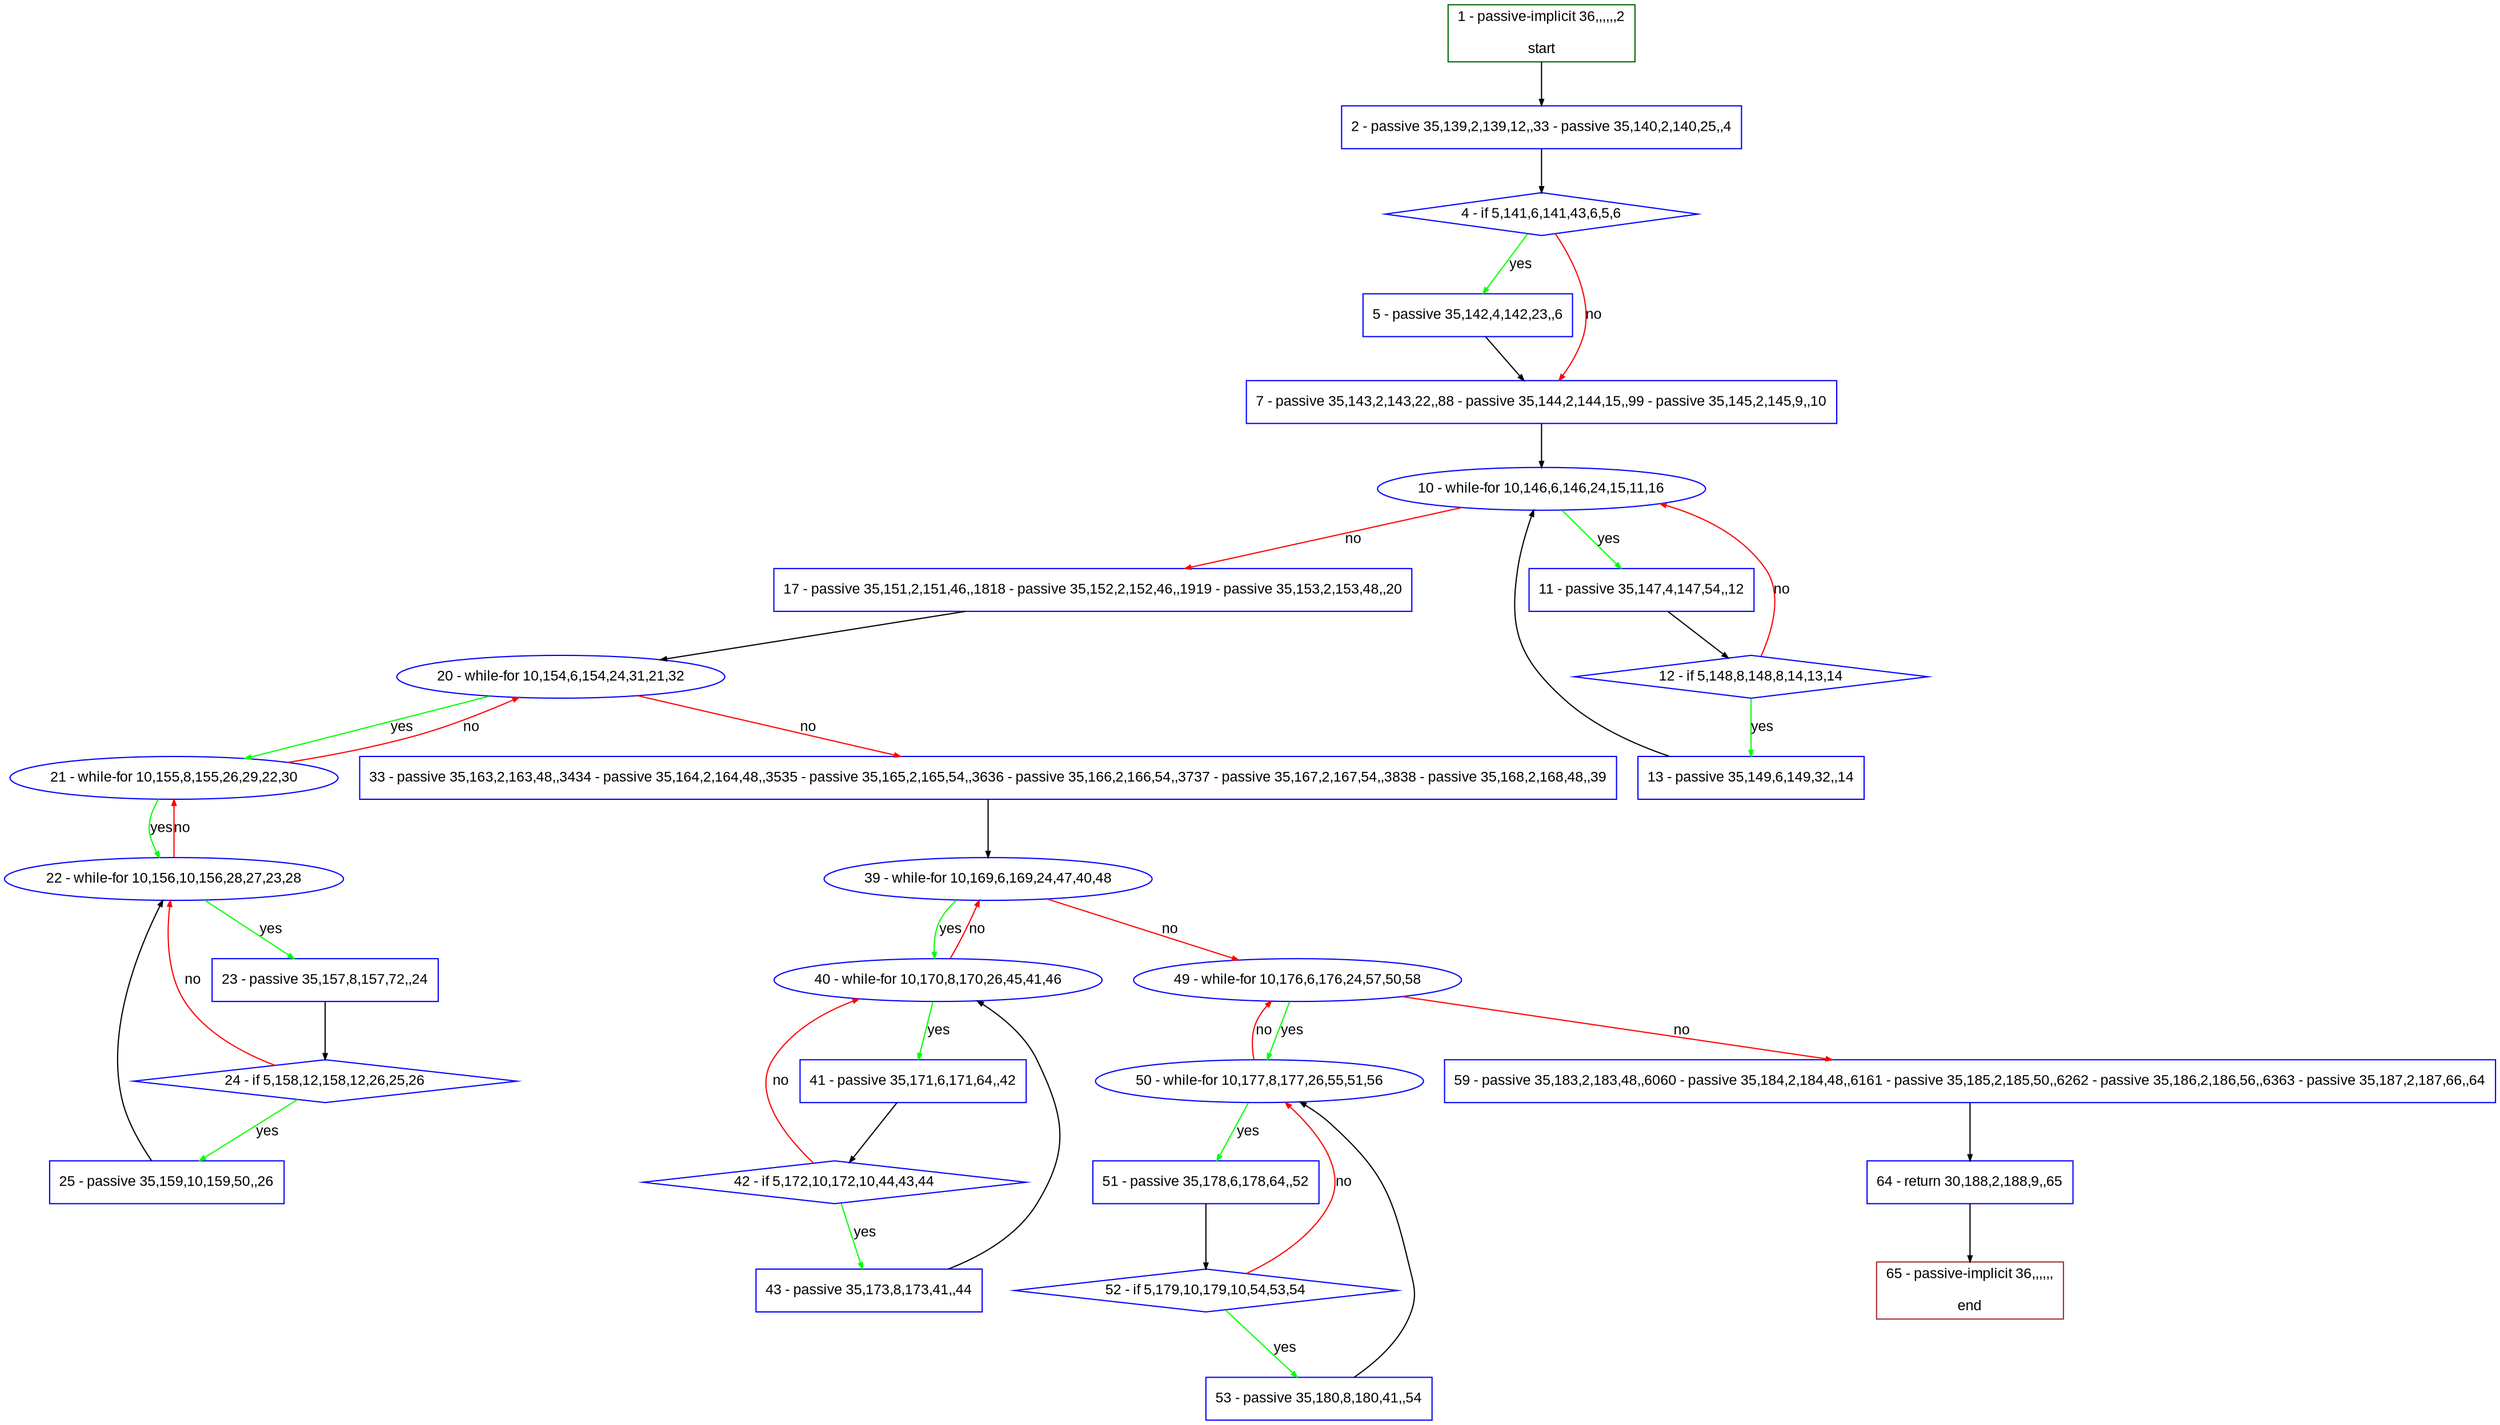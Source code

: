 digraph "" {
  graph [pack="true", label="", fontsize="12", packmode="clust", fontname="Arial", fillcolor="#FFFFCC", bgcolor="white", style="rounded,filled", compound="true"];
  node [node_initialized="no", label="", color="grey", fontsize="12", fillcolor="white", fontname="Arial", style="filled", shape="rectangle", compound="true", fixedsize="false"];
  edge [fontcolor="black", arrowhead="normal", arrowtail="none", arrowsize="0.5", ltail="", label="", color="black", fontsize="12", lhead="", fontname="Arial", dir="forward", compound="true"];
  __N1 [label="2 - passive 35,139,2,139,12,,33 - passive 35,140,2,140,25,,4", color="#0000ff", fillcolor="#ffffff", style="filled", shape="box"];
  __N2 [label="1 - passive-implicit 36,,,,,,2\n\nstart", color="#006400", fillcolor="#ffffff", style="filled", shape="box"];
  __N3 [label="4 - if 5,141,6,141,43,6,5,6", color="#0000ff", fillcolor="#ffffff", style="filled", shape="diamond"];
  __N4 [label="5 - passive 35,142,4,142,23,,6", color="#0000ff", fillcolor="#ffffff", style="filled", shape="box"];
  __N5 [label="7 - passive 35,143,2,143,22,,88 - passive 35,144,2,144,15,,99 - passive 35,145,2,145,9,,10", color="#0000ff", fillcolor="#ffffff", style="filled", shape="box"];
  __N6 [label="10 - while-for 10,146,6,146,24,15,11,16", color="#0000ff", fillcolor="#ffffff", style="filled", shape="oval"];
  __N7 [label="11 - passive 35,147,4,147,54,,12", color="#0000ff", fillcolor="#ffffff", style="filled", shape="box"];
  __N8 [label="17 - passive 35,151,2,151,46,,1818 - passive 35,152,2,152,46,,1919 - passive 35,153,2,153,48,,20", color="#0000ff", fillcolor="#ffffff", style="filled", shape="box"];
  __N9 [label="12 - if 5,148,8,148,8,14,13,14", color="#0000ff", fillcolor="#ffffff", style="filled", shape="diamond"];
  __N10 [label="13 - passive 35,149,6,149,32,,14", color="#0000ff", fillcolor="#ffffff", style="filled", shape="box"];
  __N11 [label="20 - while-for 10,154,6,154,24,31,21,32", color="#0000ff", fillcolor="#ffffff", style="filled", shape="oval"];
  __N12 [label="21 - while-for 10,155,8,155,26,29,22,30", color="#0000ff", fillcolor="#ffffff", style="filled", shape="oval"];
  __N13 [label="33 - passive 35,163,2,163,48,,3434 - passive 35,164,2,164,48,,3535 - passive 35,165,2,165,54,,3636 - passive 35,166,2,166,54,,3737 - passive 35,167,2,167,54,,3838 - passive 35,168,2,168,48,,39", color="#0000ff", fillcolor="#ffffff", style="filled", shape="box"];
  __N14 [label="22 - while-for 10,156,10,156,28,27,23,28", color="#0000ff", fillcolor="#ffffff", style="filled", shape="oval"];
  __N15 [label="23 - passive 35,157,8,157,72,,24", color="#0000ff", fillcolor="#ffffff", style="filled", shape="box"];
  __N16 [label="24 - if 5,158,12,158,12,26,25,26", color="#0000ff", fillcolor="#ffffff", style="filled", shape="diamond"];
  __N17 [label="25 - passive 35,159,10,159,50,,26", color="#0000ff", fillcolor="#ffffff", style="filled", shape="box"];
  __N18 [label="39 - while-for 10,169,6,169,24,47,40,48", color="#0000ff", fillcolor="#ffffff", style="filled", shape="oval"];
  __N19 [label="40 - while-for 10,170,8,170,26,45,41,46", color="#0000ff", fillcolor="#ffffff", style="filled", shape="oval"];
  __N20 [label="49 - while-for 10,176,6,176,24,57,50,58", color="#0000ff", fillcolor="#ffffff", style="filled", shape="oval"];
  __N21 [label="41 - passive 35,171,6,171,64,,42", color="#0000ff", fillcolor="#ffffff", style="filled", shape="box"];
  __N22 [label="42 - if 5,172,10,172,10,44,43,44", color="#0000ff", fillcolor="#ffffff", style="filled", shape="diamond"];
  __N23 [label="43 - passive 35,173,8,173,41,,44", color="#0000ff", fillcolor="#ffffff", style="filled", shape="box"];
  __N24 [label="50 - while-for 10,177,8,177,26,55,51,56", color="#0000ff", fillcolor="#ffffff", style="filled", shape="oval"];
  __N25 [label="59 - passive 35,183,2,183,48,,6060 - passive 35,184,2,184,48,,6161 - passive 35,185,2,185,50,,6262 - passive 35,186,2,186,56,,6363 - passive 35,187,2,187,66,,64", color="#0000ff", fillcolor="#ffffff", style="filled", shape="box"];
  __N26 [label="51 - passive 35,178,6,178,64,,52", color="#0000ff", fillcolor="#ffffff", style="filled", shape="box"];
  __N27 [label="52 - if 5,179,10,179,10,54,53,54", color="#0000ff", fillcolor="#ffffff", style="filled", shape="diamond"];
  __N28 [label="53 - passive 35,180,8,180,41,,54", color="#0000ff", fillcolor="#ffffff", style="filled", shape="box"];
  __N29 [label="64 - return 30,188,2,188,9,,65", color="#0000ff", fillcolor="#ffffff", style="filled", shape="box"];
  __N30 [label="65 - passive-implicit 36,,,,,,\n\nend", color="#a52a2a", fillcolor="#ffffff", style="filled", shape="box"];
  __N2 -> __N1 [arrowhead="normal", arrowtail="none", color="#000000", label="", dir="forward"];
  __N1 -> __N3 [arrowhead="normal", arrowtail="none", color="#000000", label="", dir="forward"];
  __N3 -> __N4 [arrowhead="normal", arrowtail="none", color="#00ff00", label="yes", dir="forward"];
  __N3 -> __N5 [arrowhead="normal", arrowtail="none", color="#ff0000", label="no", dir="forward"];
  __N4 -> __N5 [arrowhead="normal", arrowtail="none", color="#000000", label="", dir="forward"];
  __N5 -> __N6 [arrowhead="normal", arrowtail="none", color="#000000", label="", dir="forward"];
  __N6 -> __N7 [arrowhead="normal", arrowtail="none", color="#00ff00", label="yes", dir="forward"];
  __N6 -> __N8 [arrowhead="normal", arrowtail="none", color="#ff0000", label="no", dir="forward"];
  __N7 -> __N9 [arrowhead="normal", arrowtail="none", color="#000000", label="", dir="forward"];
  __N9 -> __N6 [arrowhead="normal", arrowtail="none", color="#ff0000", label="no", dir="forward"];
  __N9 -> __N10 [arrowhead="normal", arrowtail="none", color="#00ff00", label="yes", dir="forward"];
  __N10 -> __N6 [arrowhead="normal", arrowtail="none", color="#000000", label="", dir="forward"];
  __N8 -> __N11 [arrowhead="normal", arrowtail="none", color="#000000", label="", dir="forward"];
  __N11 -> __N12 [arrowhead="normal", arrowtail="none", color="#00ff00", label="yes", dir="forward"];
  __N12 -> __N11 [arrowhead="normal", arrowtail="none", color="#ff0000", label="no", dir="forward"];
  __N11 -> __N13 [arrowhead="normal", arrowtail="none", color="#ff0000", label="no", dir="forward"];
  __N12 -> __N14 [arrowhead="normal", arrowtail="none", color="#00ff00", label="yes", dir="forward"];
  __N14 -> __N12 [arrowhead="normal", arrowtail="none", color="#ff0000", label="no", dir="forward"];
  __N14 -> __N15 [arrowhead="normal", arrowtail="none", color="#00ff00", label="yes", dir="forward"];
  __N15 -> __N16 [arrowhead="normal", arrowtail="none", color="#000000", label="", dir="forward"];
  __N16 -> __N14 [arrowhead="normal", arrowtail="none", color="#ff0000", label="no", dir="forward"];
  __N16 -> __N17 [arrowhead="normal", arrowtail="none", color="#00ff00", label="yes", dir="forward"];
  __N17 -> __N14 [arrowhead="normal", arrowtail="none", color="#000000", label="", dir="forward"];
  __N13 -> __N18 [arrowhead="normal", arrowtail="none", color="#000000", label="", dir="forward"];
  __N18 -> __N19 [arrowhead="normal", arrowtail="none", color="#00ff00", label="yes", dir="forward"];
  __N19 -> __N18 [arrowhead="normal", arrowtail="none", color="#ff0000", label="no", dir="forward"];
  __N18 -> __N20 [arrowhead="normal", arrowtail="none", color="#ff0000", label="no", dir="forward"];
  __N19 -> __N21 [arrowhead="normal", arrowtail="none", color="#00ff00", label="yes", dir="forward"];
  __N21 -> __N22 [arrowhead="normal", arrowtail="none", color="#000000", label="", dir="forward"];
  __N22 -> __N19 [arrowhead="normal", arrowtail="none", color="#ff0000", label="no", dir="forward"];
  __N22 -> __N23 [arrowhead="normal", arrowtail="none", color="#00ff00", label="yes", dir="forward"];
  __N23 -> __N19 [arrowhead="normal", arrowtail="none", color="#000000", label="", dir="forward"];
  __N20 -> __N24 [arrowhead="normal", arrowtail="none", color="#00ff00", label="yes", dir="forward"];
  __N24 -> __N20 [arrowhead="normal", arrowtail="none", color="#ff0000", label="no", dir="forward"];
  __N20 -> __N25 [arrowhead="normal", arrowtail="none", color="#ff0000", label="no", dir="forward"];
  __N24 -> __N26 [arrowhead="normal", arrowtail="none", color="#00ff00", label="yes", dir="forward"];
  __N26 -> __N27 [arrowhead="normal", arrowtail="none", color="#000000", label="", dir="forward"];
  __N27 -> __N24 [arrowhead="normal", arrowtail="none", color="#ff0000", label="no", dir="forward"];
  __N27 -> __N28 [arrowhead="normal", arrowtail="none", color="#00ff00", label="yes", dir="forward"];
  __N28 -> __N24 [arrowhead="normal", arrowtail="none", color="#000000", label="", dir="forward"];
  __N25 -> __N29 [arrowhead="normal", arrowtail="none", color="#000000", label="", dir="forward"];
  __N29 -> __N30 [arrowhead="normal", arrowtail="none", color="#000000", label="", dir="forward"];
}
